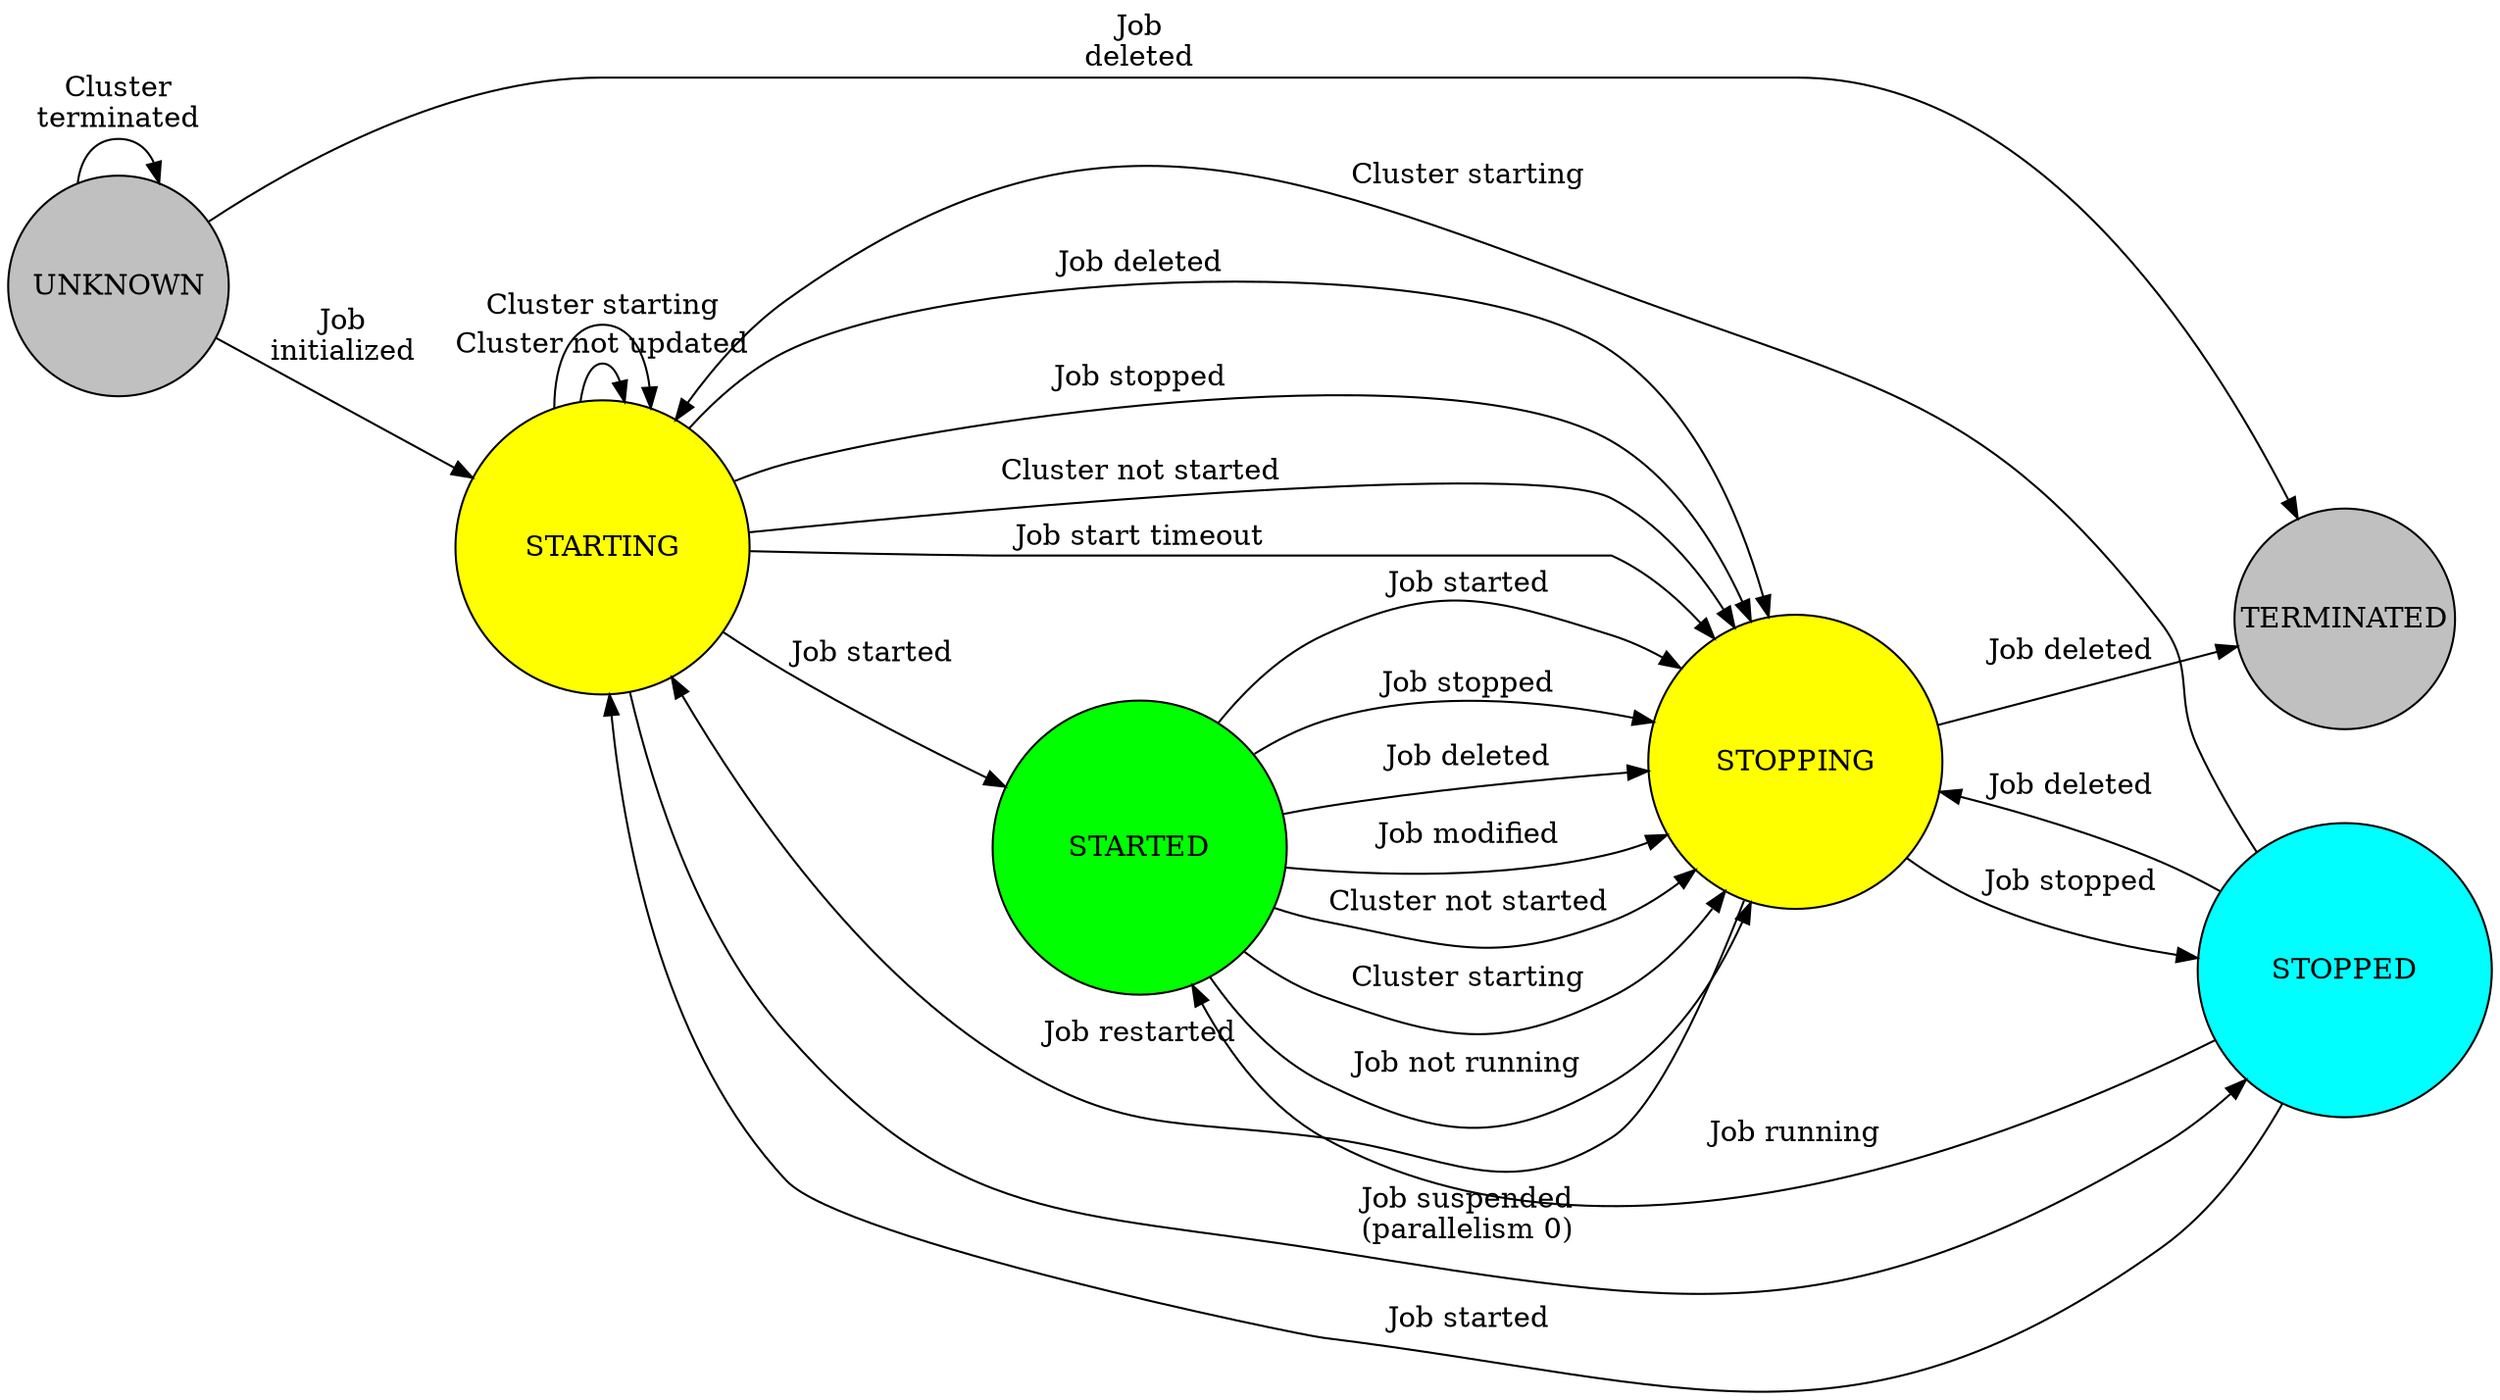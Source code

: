 digraph state_machine {
  graph [autosize=false, resolution=100];
  center=true;
  margin=0;
  rankdir=LR;
  node [shape=circle style=filled fillcolor=skyblue width=1.8 heigth=1.8 fixedsize=true];
  UNKNOWN -> UNKNOWN [ label = <
      <TABLE ALIGN="LEFT" BORDER="0" CELLBORDER="0" CELLSPACING="0">
          <TR>
              <TD>Cluster<BR/>terminated</TD>
          </TR>
      </TABLE>
  > ];
  UNKNOWN -> STARTING [ label = <
      <TABLE ALIGN="LEFT" BORDER="0" CELLBORDER="0" CELLSPACING="0">
          <TR>
              <TD>Job<BR/>initialized</TD>
          </TR>
      </TABLE>
  > ];
  UNKNOWN -> TERMINATED [ label = <
      <TABLE ALIGN="LEFT" BORDER="0" CELLBORDER="0" CELLSPACING="0">
          <TR>
              <TD>Job<BR/>deleted</TD>
          </TR>
      </TABLE>
  > ];
  STARTING -> STARTED [ label = <
      <TABLE ALIGN="LEFT" BORDER="0" CELLBORDER="0" CELLSPACING="0">
          <TR>
              <TD>Job started</TD>
          </TR>
      </TABLE>
  > ];
  STARTING -> STOPPING [ label = <
      <TABLE ALIGN="LEFT" BORDER="0" CELLBORDER="0" CELLSPACING="0">
          <TR>
              <TD>Job deleted</TD>
          </TR>
      </TABLE>
  > ];
  STARTING -> STOPPING [ label = <
      <TABLE ALIGN="LEFT" BORDER="0" CELLBORDER="0" CELLSPACING="0">
          <TR>
              <TD>Job stopped</TD>
          </TR>
      </TABLE>
  > ];
  STARTING -> STOPPING [ label = <
      <TABLE ALIGN="LEFT" BORDER="0" CELLBORDER="0" CELLSPACING="0">
          <TR>
              <TD>Cluster not started</TD>
          </TR>
      </TABLE>
  > ];
  STARTING -> STARTING [ label = <
      <TABLE ALIGN="LEFT" BORDER="0" CELLBORDER="0" CELLSPACING="0">
          <TR>
              <TD>Cluster not updated</TD>
          </TR>
      </TABLE>
  > ];
  STARTING -> STARTING [ label = <
      <TABLE ALIGN="LEFT" BORDER="0" CELLBORDER="0" CELLSPACING="0">
          <TR>
              <TD>Cluster starting</TD>
          </TR>
      </TABLE>
  > ];
  STARTING -> STOPPING [ label = <
      <TABLE ALIGN="LEFT" BORDER="0" CELLBORDER="0" CELLSPACING="0">
          <TR>
              <TD>Job start timeout</TD>
          </TR>
      </TABLE>
  > ];
  STARTING -> STOPPED [ label = <
      <TABLE ALIGN="LEFT" BORDER="0" CELLBORDER="0" CELLSPACING="0">
          <TR>
              <TD>Job suspended<BR/>(parallelism 0)</TD>
          </TR>
      </TABLE>
  > ];
  STARTED -> STOPPING [ label = <
      <TABLE ALIGN="LEFT" BORDER="0" CELLBORDER="0" CELLSPACING="0">
          <TR>
              <TD>Job started</TD>
          </TR>
      </TABLE>
  > ];
  STARTED -> STOPPING [ label = <
      <TABLE ALIGN="LEFT" BORDER="0" CELLBORDER="0" CELLSPACING="0">
          <TR>
              <TD>Job stopped</TD>
          </TR>
      </TABLE>
  > ];
  STARTED -> STOPPING [ label = <
      <TABLE ALIGN="LEFT" BORDER="0" CELLBORDER="0" CELLSPACING="0">
          <TR>
              <TD>Job deleted</TD>
          </TR>
      </TABLE>
  > ];
  STARTED -> STOPPING [ label = <
      <TABLE ALIGN="LEFT" BORDER="0" CELLBORDER="0" CELLSPACING="0">
          <TR>
              <TD>Job modified</TD>
          </TR>
      </TABLE>
  > ];
  STARTED -> STOPPING [ label = <
      <TABLE ALIGN="LEFT" BORDER="0" CELLBORDER="0" CELLSPACING="0">
          <TR>
              <TD>Cluster not started</TD>
          </TR>
      </TABLE>
  > ];
  STARTED -> STOPPING [ label = <
      <TABLE ALIGN="LEFT" BORDER="0" CELLBORDER="0" CELLSPACING="0">
          <TR>
              <TD>Cluster starting</TD>
          </TR>
      </TABLE>
  > ];
  STARTED -> STOPPING [ label = <
      <TABLE ALIGN="LEFT" BORDER="0" CELLBORDER="0" CELLSPACING="0">
          <TR>
              <TD>Job not running</TD>
          </TR>
      </TABLE>
  > ];
  STOPPING -> STOPPED [ label = <
      <TABLE ALIGN="LEFT" BORDER="0" CELLBORDER="0" CELLSPACING="0">
          <TR>
              <TD>Job stopped</TD>
          </TR>
      </TABLE>
  > ];
  STOPPING -> STARTING [ label = <
      <TABLE ALIGN="LEFT" BORDER="0" CELLBORDER="0" CELLSPACING="0">
          <TR>
              <TD>Job restarted</TD>
          </TR>
      </TABLE>
  > ];
  STOPPING -> TERMINATED [ label = <
      <TABLE ALIGN="LEFT" BORDER="0" CELLBORDER="0" CELLSPACING="0">
          <TR>
              <TD>Job deleted</TD>
          </TR>
      </TABLE>
  > ];
  STOPPED -> STARTING [ label = <
      <TABLE ALIGN="LEFT" BORDER="0" CELLBORDER="0" CELLSPACING="0">
          <TR>
              <TD>Job started</TD>
          </TR>
      </TABLE>
  > ];
  STOPPED -> STARTING [ label = <
      <TABLE ALIGN="LEFT" BORDER="0" CELLBORDER="0" CELLSPACING="0">
          <TR>
              <TD>Cluster starting</TD>
          </TR>
      </TABLE>
  > ];
  STOPPED -> STOPPING [ label = <
      <TABLE ALIGN="LEFT" BORDER="0" CELLBORDER="0" CELLSPACING="0">
          <TR>
              <TD>Job deleted</TD>
          </TR>
      </TABLE>
  > ];
  STOPPED -> STARTED [ label = <
      <TABLE ALIGN="LEFT" BORDER="0" CELLBORDER="0" CELLSPACING="0">
          <TR>
              <TD>Job running</TD>
          </TR>
      </TABLE>
  > ];
  UNKNOWN [ label = <
      <TABLE ALIGN="LEFT" BORDER="0" CELLBORDER="0" CELLSPACING="0">
          <TR>
              <TD>UNKNOWN</TD>
          </TR>
      </TABLE>
  > ];
  STARTING [ fillcolor=yellow width=2.0 ] [ label = <
       <TABLE ALIGN="LEFT" BORDER="0" CELLBORDER="0" CELLSPACING="0">
           <TR>
               <TD>STARTING</TD>
           </TR>
       </TABLE>
     > ];
  STARTED [ fillcolor=green width=2.0 ] [ label = <
    <TABLE ALIGN="LEFT" BORDER="0" CELLBORDER="0" CELLSPACING="0">
        <TR>
            <TD>STARTED</TD>
        </TR>
    </TABLE>
  > ];
  STOPPING [ fillcolor=yellow width=2.0 ] [ label = <
    <TABLE ALIGN="LEFT" BORDER="0" CELLBORDER="0" CELLSPACING="0">
        <TR>
            <TD>STOPPING</TD>
        </TR>
    </TABLE>
  > ];
  STOPPED [ fillcolor=cyan width=2.0 ] [ label = <
     <TABLE ALIGN="LEFT" BORDER="0" CELLBORDER="0" CELLSPACING="0">
         <TR>
             <TD>STOPPED</TD>
         </TR>
     </TABLE>
    > ];
  TERMINATED [ fillcolor=grey width=1.5 ] [ label = <
       <TABLE ALIGN="LEFT" BORDER="0" CELLBORDER="0" CELLSPACING="0">
           <TR>
               <TD>TERMINATED</TD>
           </TR>
       </TABLE>
      > ];
  UNKNOWN [ fillcolor=grey width=1.5 ];
}
